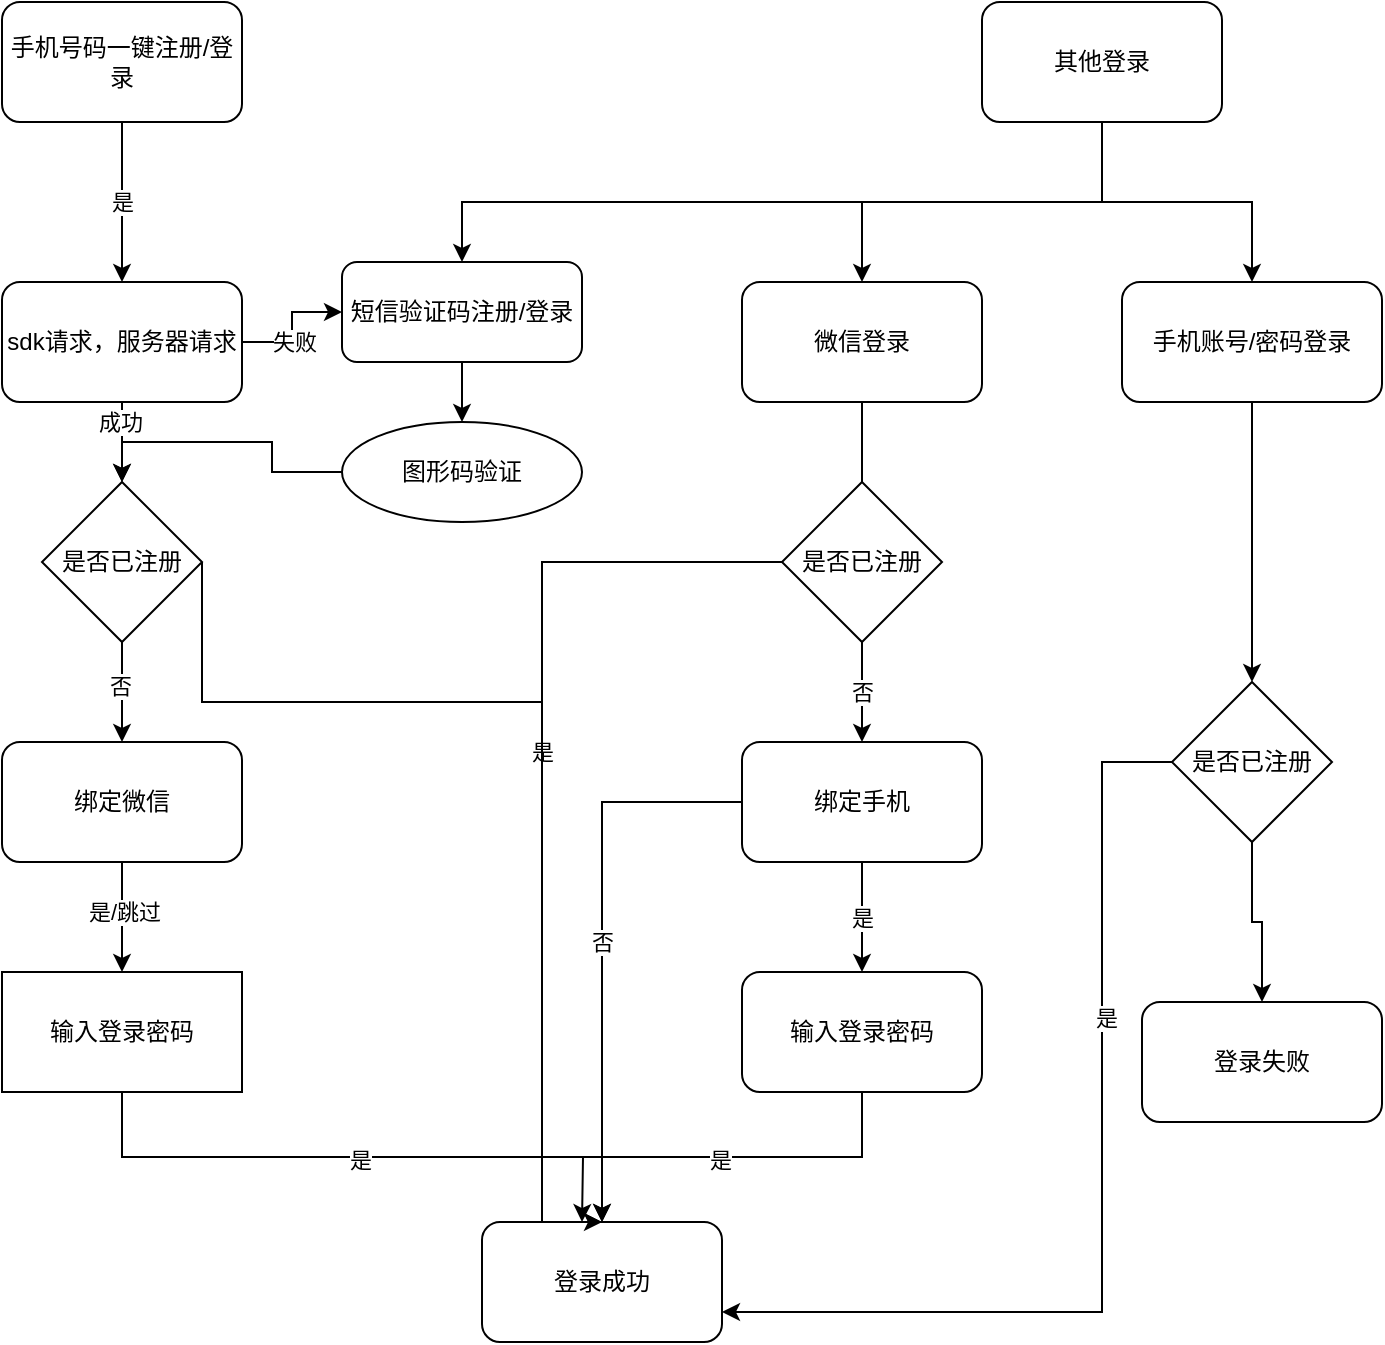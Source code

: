 <mxfile version="21.3.3" type="github">
  <diagram name="第 1 页" id="gDaQUwDjFWSTtN8wveqf">
    <mxGraphModel dx="1194" dy="680" grid="1" gridSize="10" guides="1" tooltips="1" connect="1" arrows="1" fold="1" page="1" pageScale="1" pageWidth="827" pageHeight="1169" math="0" shadow="0">
      <root>
        <mxCell id="0" />
        <mxCell id="1" parent="0" />
        <mxCell id="wsPNG4IyTGu3zgNpEpv5-3" value="是" style="edgeStyle=orthogonalEdgeStyle;rounded=0;orthogonalLoop=1;jettySize=auto;html=1;exitX=0.5;exitY=1;exitDx=0;exitDy=0;" edge="1" parent="1" source="wsPNG4IyTGu3zgNpEpv5-1" target="wsPNG4IyTGu3zgNpEpv5-2">
          <mxGeometry relative="1" as="geometry" />
        </mxCell>
        <mxCell id="wsPNG4IyTGu3zgNpEpv5-1" value="手机号码一键注册/登录" style="rounded=1;whiteSpace=wrap;html=1;" vertex="1" parent="1">
          <mxGeometry x="50" y="100" width="120" height="60" as="geometry" />
        </mxCell>
        <mxCell id="wsPNG4IyTGu3zgNpEpv5-12" style="edgeStyle=orthogonalEdgeStyle;rounded=0;orthogonalLoop=1;jettySize=auto;html=1;exitX=0.5;exitY=1;exitDx=0;exitDy=0;" edge="1" parent="1" source="wsPNG4IyTGu3zgNpEpv5-2" target="wsPNG4IyTGu3zgNpEpv5-11">
          <mxGeometry relative="1" as="geometry" />
        </mxCell>
        <mxCell id="wsPNG4IyTGu3zgNpEpv5-67" value="成功" style="edgeLabel;html=1;align=center;verticalAlign=middle;resizable=0;points=[];" vertex="1" connectable="0" parent="wsPNG4IyTGu3zgNpEpv5-12">
          <mxGeometry x="-0.525" y="-1" relative="1" as="geometry">
            <mxPoint as="offset" />
          </mxGeometry>
        </mxCell>
        <mxCell id="wsPNG4IyTGu3zgNpEpv5-65" style="edgeStyle=orthogonalEdgeStyle;rounded=0;orthogonalLoop=1;jettySize=auto;html=1;entryX=0;entryY=0.5;entryDx=0;entryDy=0;" edge="1" parent="1" source="wsPNG4IyTGu3zgNpEpv5-2" target="wsPNG4IyTGu3zgNpEpv5-52">
          <mxGeometry relative="1" as="geometry" />
        </mxCell>
        <mxCell id="wsPNG4IyTGu3zgNpEpv5-66" value="失败" style="edgeLabel;html=1;align=center;verticalAlign=middle;resizable=0;points=[];" vertex="1" connectable="0" parent="wsPNG4IyTGu3zgNpEpv5-65">
          <mxGeometry x="-0.215" y="-1" relative="1" as="geometry">
            <mxPoint as="offset" />
          </mxGeometry>
        </mxCell>
        <mxCell id="wsPNG4IyTGu3zgNpEpv5-2" value="sdk请求，服务器请求" style="rounded=1;whiteSpace=wrap;html=1;" vertex="1" parent="1">
          <mxGeometry x="50" y="240" width="120" height="60" as="geometry" />
        </mxCell>
        <mxCell id="wsPNG4IyTGu3zgNpEpv5-7" style="edgeStyle=orthogonalEdgeStyle;rounded=0;orthogonalLoop=1;jettySize=auto;html=1;exitX=0.5;exitY=1;exitDx=0;exitDy=0;" edge="1" parent="1" source="wsPNG4IyTGu3zgNpEpv5-4" target="wsPNG4IyTGu3zgNpEpv5-5">
          <mxGeometry relative="1" as="geometry" />
        </mxCell>
        <mxCell id="wsPNG4IyTGu3zgNpEpv5-9" style="edgeStyle=orthogonalEdgeStyle;rounded=0;orthogonalLoop=1;jettySize=auto;html=1;entryX=0.5;entryY=0;entryDx=0;entryDy=0;" edge="1" parent="1" source="wsPNG4IyTGu3zgNpEpv5-4" target="wsPNG4IyTGu3zgNpEpv5-8">
          <mxGeometry relative="1" as="geometry" />
        </mxCell>
        <mxCell id="wsPNG4IyTGu3zgNpEpv5-54" style="edgeStyle=orthogonalEdgeStyle;rounded=0;orthogonalLoop=1;jettySize=auto;html=1;entryX=0.5;entryY=0;entryDx=0;entryDy=0;" edge="1" parent="1" source="wsPNG4IyTGu3zgNpEpv5-4" target="wsPNG4IyTGu3zgNpEpv5-52">
          <mxGeometry relative="1" as="geometry">
            <Array as="points">
              <mxPoint x="600" y="200" />
              <mxPoint x="280" y="200" />
            </Array>
          </mxGeometry>
        </mxCell>
        <mxCell id="wsPNG4IyTGu3zgNpEpv5-4" value="其他登录" style="rounded=1;whiteSpace=wrap;html=1;" vertex="1" parent="1">
          <mxGeometry x="540" y="100" width="120" height="60" as="geometry" />
        </mxCell>
        <mxCell id="wsPNG4IyTGu3zgNpEpv5-30" style="edgeStyle=orthogonalEdgeStyle;rounded=0;orthogonalLoop=1;jettySize=auto;html=1;entryX=0.5;entryY=0;entryDx=0;entryDy=0;" edge="1" parent="1" source="wsPNG4IyTGu3zgNpEpv5-5">
          <mxGeometry relative="1" as="geometry">
            <mxPoint x="480" y="360" as="targetPoint" />
          </mxGeometry>
        </mxCell>
        <mxCell id="wsPNG4IyTGu3zgNpEpv5-5" value="微信登录" style="rounded=1;whiteSpace=wrap;html=1;" vertex="1" parent="1">
          <mxGeometry x="420" y="240" width="120" height="60" as="geometry" />
        </mxCell>
        <mxCell id="wsPNG4IyTGu3zgNpEpv5-59" style="edgeStyle=orthogonalEdgeStyle;rounded=0;orthogonalLoop=1;jettySize=auto;html=1;entryX=0.5;entryY=0;entryDx=0;entryDy=0;" edge="1" parent="1" source="wsPNG4IyTGu3zgNpEpv5-8" target="wsPNG4IyTGu3zgNpEpv5-45">
          <mxGeometry relative="1" as="geometry">
            <mxPoint x="675" y="330" as="targetPoint" />
          </mxGeometry>
        </mxCell>
        <mxCell id="wsPNG4IyTGu3zgNpEpv5-8" value="手机账号/密码登录" style="rounded=1;whiteSpace=wrap;html=1;" vertex="1" parent="1">
          <mxGeometry x="610" y="240" width="130" height="60" as="geometry" />
        </mxCell>
        <mxCell id="wsPNG4IyTGu3zgNpEpv5-16" style="edgeStyle=orthogonalEdgeStyle;rounded=0;orthogonalLoop=1;jettySize=auto;html=1;entryX=0.5;entryY=0;entryDx=0;entryDy=0;" edge="1" parent="1" source="wsPNG4IyTGu3zgNpEpv5-11" target="wsPNG4IyTGu3zgNpEpv5-15">
          <mxGeometry relative="1" as="geometry" />
        </mxCell>
        <mxCell id="wsPNG4IyTGu3zgNpEpv5-19" value="否" style="edgeLabel;html=1;align=center;verticalAlign=middle;resizable=0;points=[];" vertex="1" connectable="0" parent="wsPNG4IyTGu3zgNpEpv5-16">
          <mxGeometry x="-0.12" y="-1" relative="1" as="geometry">
            <mxPoint as="offset" />
          </mxGeometry>
        </mxCell>
        <mxCell id="wsPNG4IyTGu3zgNpEpv5-28" value="是" style="edgeStyle=orthogonalEdgeStyle;rounded=0;orthogonalLoop=1;jettySize=auto;html=1;exitX=1;exitY=0.5;exitDx=0;exitDy=0;entryX=0.5;entryY=0;entryDx=0;entryDy=0;" edge="1" parent="1" source="wsPNG4IyTGu3zgNpEpv5-11" target="wsPNG4IyTGu3zgNpEpv5-13">
          <mxGeometry relative="1" as="geometry">
            <mxPoint x="390" y="380" as="targetPoint" />
            <Array as="points">
              <mxPoint x="150" y="450" />
              <mxPoint x="320" y="450" />
              <mxPoint x="320" y="710" />
            </Array>
          </mxGeometry>
        </mxCell>
        <mxCell id="wsPNG4IyTGu3zgNpEpv5-11" value="是否已注册" style="rhombus;whiteSpace=wrap;html=1;" vertex="1" parent="1">
          <mxGeometry x="70" y="340" width="80" height="80" as="geometry" />
        </mxCell>
        <mxCell id="wsPNG4IyTGu3zgNpEpv5-13" value="登录成功" style="rounded=1;whiteSpace=wrap;html=1;" vertex="1" parent="1">
          <mxGeometry x="290" y="710" width="120" height="60" as="geometry" />
        </mxCell>
        <mxCell id="wsPNG4IyTGu3zgNpEpv5-21" style="edgeStyle=orthogonalEdgeStyle;rounded=0;orthogonalLoop=1;jettySize=auto;html=1;entryX=0.5;entryY=0;entryDx=0;entryDy=0;" edge="1" parent="1" source="wsPNG4IyTGu3zgNpEpv5-15" target="wsPNG4IyTGu3zgNpEpv5-20">
          <mxGeometry relative="1" as="geometry" />
        </mxCell>
        <mxCell id="wsPNG4IyTGu3zgNpEpv5-24" value="是/跳过" style="edgeLabel;html=1;align=center;verticalAlign=middle;resizable=0;points=[];" vertex="1" connectable="0" parent="wsPNG4IyTGu3zgNpEpv5-21">
          <mxGeometry x="-0.145" y="1" relative="1" as="geometry">
            <mxPoint y="1" as="offset" />
          </mxGeometry>
        </mxCell>
        <mxCell id="wsPNG4IyTGu3zgNpEpv5-15" value="绑定微信" style="rounded=1;whiteSpace=wrap;html=1;" vertex="1" parent="1">
          <mxGeometry x="50" y="470" width="120" height="60" as="geometry" />
        </mxCell>
        <mxCell id="wsPNG4IyTGu3zgNpEpv5-23" style="edgeStyle=orthogonalEdgeStyle;rounded=0;orthogonalLoop=1;jettySize=auto;html=1;exitX=0.5;exitY=1;exitDx=0;exitDy=0;" edge="1" parent="1" source="wsPNG4IyTGu3zgNpEpv5-20" target="wsPNG4IyTGu3zgNpEpv5-13">
          <mxGeometry relative="1" as="geometry" />
        </mxCell>
        <mxCell id="wsPNG4IyTGu3zgNpEpv5-25" value="是" style="edgeLabel;html=1;align=center;verticalAlign=middle;resizable=0;points=[];" vertex="1" connectable="0" parent="wsPNG4IyTGu3zgNpEpv5-23">
          <mxGeometry x="-0.018" y="-1" relative="1" as="geometry">
            <mxPoint x="1" as="offset" />
          </mxGeometry>
        </mxCell>
        <mxCell id="wsPNG4IyTGu3zgNpEpv5-20" value="输入登录密码" style="rounded=0;whiteSpace=wrap;html=1;" vertex="1" parent="1">
          <mxGeometry x="50" y="585" width="120" height="60" as="geometry" />
        </mxCell>
        <mxCell id="wsPNG4IyTGu3zgNpEpv5-32" style="edgeStyle=orthogonalEdgeStyle;rounded=0;orthogonalLoop=1;jettySize=auto;html=1;exitX=0;exitY=0.5;exitDx=0;exitDy=0;entryX=0.5;entryY=0;entryDx=0;entryDy=0;" edge="1" parent="1" source="wsPNG4IyTGu3zgNpEpv5-31" target="wsPNG4IyTGu3zgNpEpv5-13">
          <mxGeometry relative="1" as="geometry">
            <Array as="points">
              <mxPoint x="320" y="380" />
              <mxPoint x="320" y="710" />
            </Array>
          </mxGeometry>
        </mxCell>
        <mxCell id="wsPNG4IyTGu3zgNpEpv5-34" value="否" style="edgeStyle=orthogonalEdgeStyle;rounded=0;orthogonalLoop=1;jettySize=auto;html=1;entryX=0.5;entryY=0;entryDx=0;entryDy=0;" edge="1" parent="1" source="wsPNG4IyTGu3zgNpEpv5-31" target="wsPNG4IyTGu3zgNpEpv5-33">
          <mxGeometry relative="1" as="geometry" />
        </mxCell>
        <mxCell id="wsPNG4IyTGu3zgNpEpv5-31" value="是否已注册" style="rhombus;whiteSpace=wrap;html=1;" vertex="1" parent="1">
          <mxGeometry x="440" y="340" width="80" height="80" as="geometry" />
        </mxCell>
        <mxCell id="wsPNG4IyTGu3zgNpEpv5-36" value="是" style="edgeStyle=orthogonalEdgeStyle;rounded=0;orthogonalLoop=1;jettySize=auto;html=1;entryX=0.5;entryY=0;entryDx=0;entryDy=0;" edge="1" parent="1" source="wsPNG4IyTGu3zgNpEpv5-33" target="wsPNG4IyTGu3zgNpEpv5-35">
          <mxGeometry relative="1" as="geometry" />
        </mxCell>
        <mxCell id="wsPNG4IyTGu3zgNpEpv5-44" value="否" style="edgeStyle=orthogonalEdgeStyle;rounded=0;orthogonalLoop=1;jettySize=auto;html=1;exitX=0;exitY=0.5;exitDx=0;exitDy=0;entryX=0.5;entryY=0;entryDx=0;entryDy=0;" edge="1" parent="1" source="wsPNG4IyTGu3zgNpEpv5-33" target="wsPNG4IyTGu3zgNpEpv5-13">
          <mxGeometry relative="1" as="geometry" />
        </mxCell>
        <mxCell id="wsPNG4IyTGu3zgNpEpv5-33" value="绑定手机" style="rounded=1;whiteSpace=wrap;html=1;" vertex="1" parent="1">
          <mxGeometry x="420" y="470" width="120" height="60" as="geometry" />
        </mxCell>
        <mxCell id="wsPNG4IyTGu3zgNpEpv5-39" style="edgeStyle=orthogonalEdgeStyle;rounded=0;orthogonalLoop=1;jettySize=auto;html=1;exitX=0.5;exitY=1;exitDx=0;exitDy=0;" edge="1" parent="1" source="wsPNG4IyTGu3zgNpEpv5-35">
          <mxGeometry relative="1" as="geometry">
            <mxPoint x="340" y="710" as="targetPoint" />
          </mxGeometry>
        </mxCell>
        <mxCell id="wsPNG4IyTGu3zgNpEpv5-40" value="是" style="edgeLabel;html=1;align=center;verticalAlign=middle;resizable=0;points=[];" vertex="1" connectable="0" parent="wsPNG4IyTGu3zgNpEpv5-39">
          <mxGeometry x="0.022" y="1" relative="1" as="geometry">
            <mxPoint x="1" as="offset" />
          </mxGeometry>
        </mxCell>
        <mxCell id="wsPNG4IyTGu3zgNpEpv5-35" value="输入登录密码" style="rounded=1;whiteSpace=wrap;html=1;" vertex="1" parent="1">
          <mxGeometry x="420" y="585" width="120" height="60" as="geometry" />
        </mxCell>
        <mxCell id="wsPNG4IyTGu3zgNpEpv5-47" style="edgeStyle=orthogonalEdgeStyle;rounded=0;orthogonalLoop=1;jettySize=auto;html=1;entryX=1;entryY=0.75;entryDx=0;entryDy=0;" edge="1" parent="1" source="wsPNG4IyTGu3zgNpEpv5-45" target="wsPNG4IyTGu3zgNpEpv5-13">
          <mxGeometry relative="1" as="geometry">
            <Array as="points">
              <mxPoint x="600" y="480" />
              <mxPoint x="600" y="755" />
            </Array>
          </mxGeometry>
        </mxCell>
        <mxCell id="wsPNG4IyTGu3zgNpEpv5-48" value="是" style="edgeLabel;html=1;align=center;verticalAlign=middle;resizable=0;points=[];" vertex="1" connectable="0" parent="wsPNG4IyTGu3zgNpEpv5-47">
          <mxGeometry x="-0.35" y="2" relative="1" as="geometry">
            <mxPoint as="offset" />
          </mxGeometry>
        </mxCell>
        <mxCell id="wsPNG4IyTGu3zgNpEpv5-51" style="edgeStyle=orthogonalEdgeStyle;rounded=0;orthogonalLoop=1;jettySize=auto;html=1;" edge="1" parent="1" source="wsPNG4IyTGu3zgNpEpv5-45" target="wsPNG4IyTGu3zgNpEpv5-50">
          <mxGeometry relative="1" as="geometry" />
        </mxCell>
        <mxCell id="wsPNG4IyTGu3zgNpEpv5-45" value="是否已注册" style="rhombus;whiteSpace=wrap;html=1;" vertex="1" parent="1">
          <mxGeometry x="635" y="440" width="80" height="80" as="geometry" />
        </mxCell>
        <mxCell id="wsPNG4IyTGu3zgNpEpv5-50" value="登录失败" style="rounded=1;whiteSpace=wrap;html=1;" vertex="1" parent="1">
          <mxGeometry x="620" y="600" width="120" height="60" as="geometry" />
        </mxCell>
        <mxCell id="wsPNG4IyTGu3zgNpEpv5-57" value="" style="edgeStyle=orthogonalEdgeStyle;rounded=0;orthogonalLoop=1;jettySize=auto;html=1;" edge="1" parent="1" source="wsPNG4IyTGu3zgNpEpv5-52" target="wsPNG4IyTGu3zgNpEpv5-56">
          <mxGeometry relative="1" as="geometry" />
        </mxCell>
        <mxCell id="wsPNG4IyTGu3zgNpEpv5-52" value="短信验证码注册/登录" style="rounded=1;whiteSpace=wrap;html=1;" vertex="1" parent="1">
          <mxGeometry x="220" y="230" width="120" height="50" as="geometry" />
        </mxCell>
        <mxCell id="wsPNG4IyTGu3zgNpEpv5-64" style="edgeStyle=orthogonalEdgeStyle;rounded=0;orthogonalLoop=1;jettySize=auto;html=1;entryX=0.5;entryY=0;entryDx=0;entryDy=0;" edge="1" parent="1" source="wsPNG4IyTGu3zgNpEpv5-56" target="wsPNG4IyTGu3zgNpEpv5-11">
          <mxGeometry relative="1" as="geometry" />
        </mxCell>
        <mxCell id="wsPNG4IyTGu3zgNpEpv5-56" value="图形码验证" style="ellipse;whiteSpace=wrap;html=1;" vertex="1" parent="1">
          <mxGeometry x="220" y="310" width="120" height="50" as="geometry" />
        </mxCell>
      </root>
    </mxGraphModel>
  </diagram>
</mxfile>
